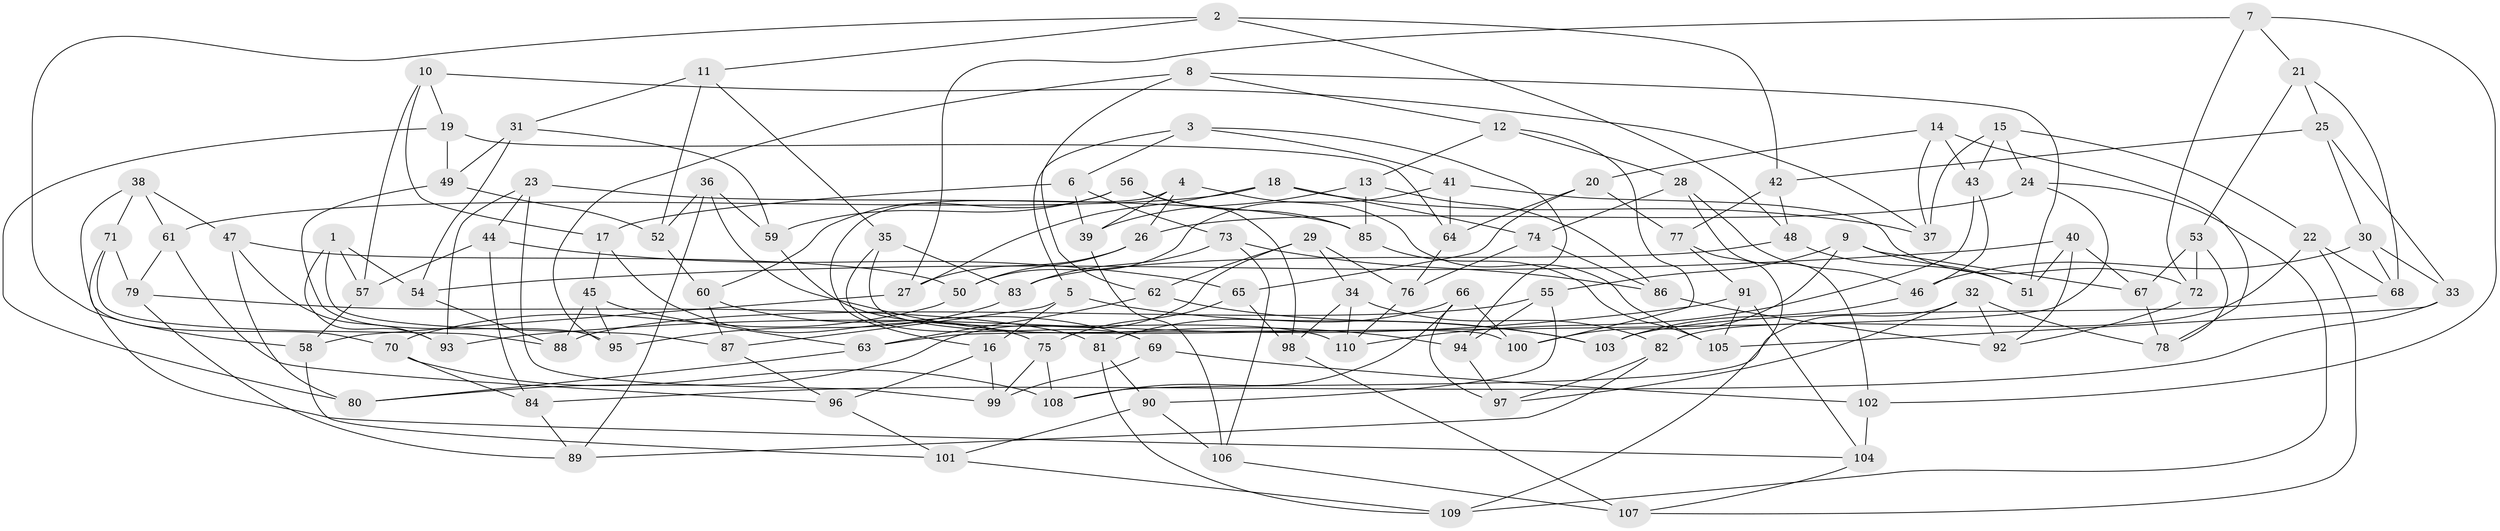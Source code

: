 // coarse degree distribution, {4: 0.3582089552238806, 5: 0.2835820895522388, 6: 0.34328358208955223, 3: 0.014925373134328358}
// Generated by graph-tools (version 1.1) at 2025/38/03/04/25 23:38:13]
// undirected, 110 vertices, 220 edges
graph export_dot {
  node [color=gray90,style=filled];
  1;
  2;
  3;
  4;
  5;
  6;
  7;
  8;
  9;
  10;
  11;
  12;
  13;
  14;
  15;
  16;
  17;
  18;
  19;
  20;
  21;
  22;
  23;
  24;
  25;
  26;
  27;
  28;
  29;
  30;
  31;
  32;
  33;
  34;
  35;
  36;
  37;
  38;
  39;
  40;
  41;
  42;
  43;
  44;
  45;
  46;
  47;
  48;
  49;
  50;
  51;
  52;
  53;
  54;
  55;
  56;
  57;
  58;
  59;
  60;
  61;
  62;
  63;
  64;
  65;
  66;
  67;
  68;
  69;
  70;
  71;
  72;
  73;
  74;
  75;
  76;
  77;
  78;
  79;
  80;
  81;
  82;
  83;
  84;
  85;
  86;
  87;
  88;
  89;
  90;
  91;
  92;
  93;
  94;
  95;
  96;
  97;
  98;
  99;
  100;
  101;
  102;
  103;
  104;
  105;
  106;
  107;
  108;
  109;
  110;
  1 -- 87;
  1 -- 57;
  1 -- 93;
  1 -- 54;
  2 -- 58;
  2 -- 48;
  2 -- 42;
  2 -- 11;
  3 -- 94;
  3 -- 5;
  3 -- 41;
  3 -- 6;
  4 -- 39;
  4 -- 105;
  4 -- 26;
  4 -- 16;
  5 -- 103;
  5 -- 87;
  5 -- 16;
  6 -- 17;
  6 -- 73;
  6 -- 39;
  7 -- 21;
  7 -- 72;
  7 -- 102;
  7 -- 27;
  8 -- 62;
  8 -- 51;
  8 -- 12;
  8 -- 95;
  9 -- 55;
  9 -- 51;
  9 -- 100;
  9 -- 67;
  10 -- 57;
  10 -- 37;
  10 -- 19;
  10 -- 17;
  11 -- 35;
  11 -- 31;
  11 -- 52;
  12 -- 28;
  12 -- 100;
  12 -- 13;
  13 -- 85;
  13 -- 39;
  13 -- 86;
  14 -- 43;
  14 -- 37;
  14 -- 78;
  14 -- 20;
  15 -- 24;
  15 -- 22;
  15 -- 43;
  15 -- 37;
  16 -- 96;
  16 -- 99;
  17 -- 75;
  17 -- 45;
  18 -- 37;
  18 -- 74;
  18 -- 61;
  18 -- 27;
  19 -- 49;
  19 -- 80;
  19 -- 64;
  20 -- 64;
  20 -- 65;
  20 -- 77;
  21 -- 25;
  21 -- 53;
  21 -- 68;
  22 -- 107;
  22 -- 82;
  22 -- 68;
  23 -- 93;
  23 -- 44;
  23 -- 99;
  23 -- 85;
  24 -- 26;
  24 -- 109;
  24 -- 63;
  25 -- 30;
  25 -- 33;
  25 -- 42;
  26 -- 27;
  26 -- 50;
  27 -- 58;
  28 -- 102;
  28 -- 74;
  28 -- 46;
  29 -- 80;
  29 -- 62;
  29 -- 34;
  29 -- 76;
  30 -- 68;
  30 -- 33;
  30 -- 46;
  31 -- 49;
  31 -- 59;
  31 -- 54;
  32 -- 78;
  32 -- 92;
  32 -- 108;
  32 -- 97;
  33 -- 84;
  33 -- 105;
  34 -- 110;
  34 -- 98;
  34 -- 82;
  35 -- 100;
  35 -- 83;
  35 -- 69;
  36 -- 89;
  36 -- 59;
  36 -- 52;
  36 -- 94;
  38 -- 61;
  38 -- 47;
  38 -- 71;
  38 -- 70;
  39 -- 106;
  40 -- 54;
  40 -- 51;
  40 -- 92;
  40 -- 67;
  41 -- 64;
  41 -- 50;
  41 -- 72;
  42 -- 48;
  42 -- 77;
  43 -- 110;
  43 -- 46;
  44 -- 65;
  44 -- 84;
  44 -- 57;
  45 -- 63;
  45 -- 88;
  45 -- 95;
  46 -- 103;
  47 -- 50;
  47 -- 93;
  47 -- 80;
  48 -- 83;
  48 -- 51;
  49 -- 95;
  49 -- 52;
  50 -- 70;
  52 -- 60;
  53 -- 67;
  53 -- 78;
  53 -- 72;
  54 -- 88;
  55 -- 88;
  55 -- 94;
  55 -- 90;
  56 -- 98;
  56 -- 59;
  56 -- 85;
  56 -- 60;
  57 -- 58;
  58 -- 101;
  59 -- 110;
  60 -- 69;
  60 -- 87;
  61 -- 79;
  61 -- 96;
  62 -- 63;
  62 -- 103;
  63 -- 80;
  64 -- 76;
  65 -- 75;
  65 -- 98;
  66 -- 100;
  66 -- 81;
  66 -- 97;
  66 -- 108;
  67 -- 78;
  68 -- 103;
  69 -- 102;
  69 -- 99;
  70 -- 108;
  70 -- 84;
  71 -- 79;
  71 -- 88;
  71 -- 104;
  72 -- 92;
  73 -- 86;
  73 -- 83;
  73 -- 106;
  74 -- 86;
  74 -- 76;
  75 -- 99;
  75 -- 108;
  76 -- 110;
  77 -- 109;
  77 -- 91;
  79 -- 89;
  79 -- 81;
  81 -- 90;
  81 -- 109;
  82 -- 89;
  82 -- 97;
  83 -- 95;
  84 -- 89;
  85 -- 105;
  86 -- 92;
  87 -- 96;
  90 -- 106;
  90 -- 101;
  91 -- 104;
  91 -- 105;
  91 -- 93;
  94 -- 97;
  96 -- 101;
  98 -- 107;
  101 -- 109;
  102 -- 104;
  104 -- 107;
  106 -- 107;
}
